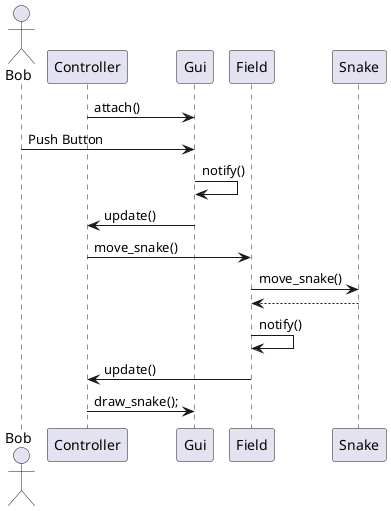 @startuml
actor Bob

Controller -> Gui: attach()
Bob -> Gui: Push Button
Gui -> Gui: notify()
Gui -> Controller: update()
Field <- Controller: move_snake()
Field -> Snake: move_snake()
Snake --> Field
Field -> Field: notify()
Field-> Controller: update()
Controller -> Gui: draw_snake();

@enduml